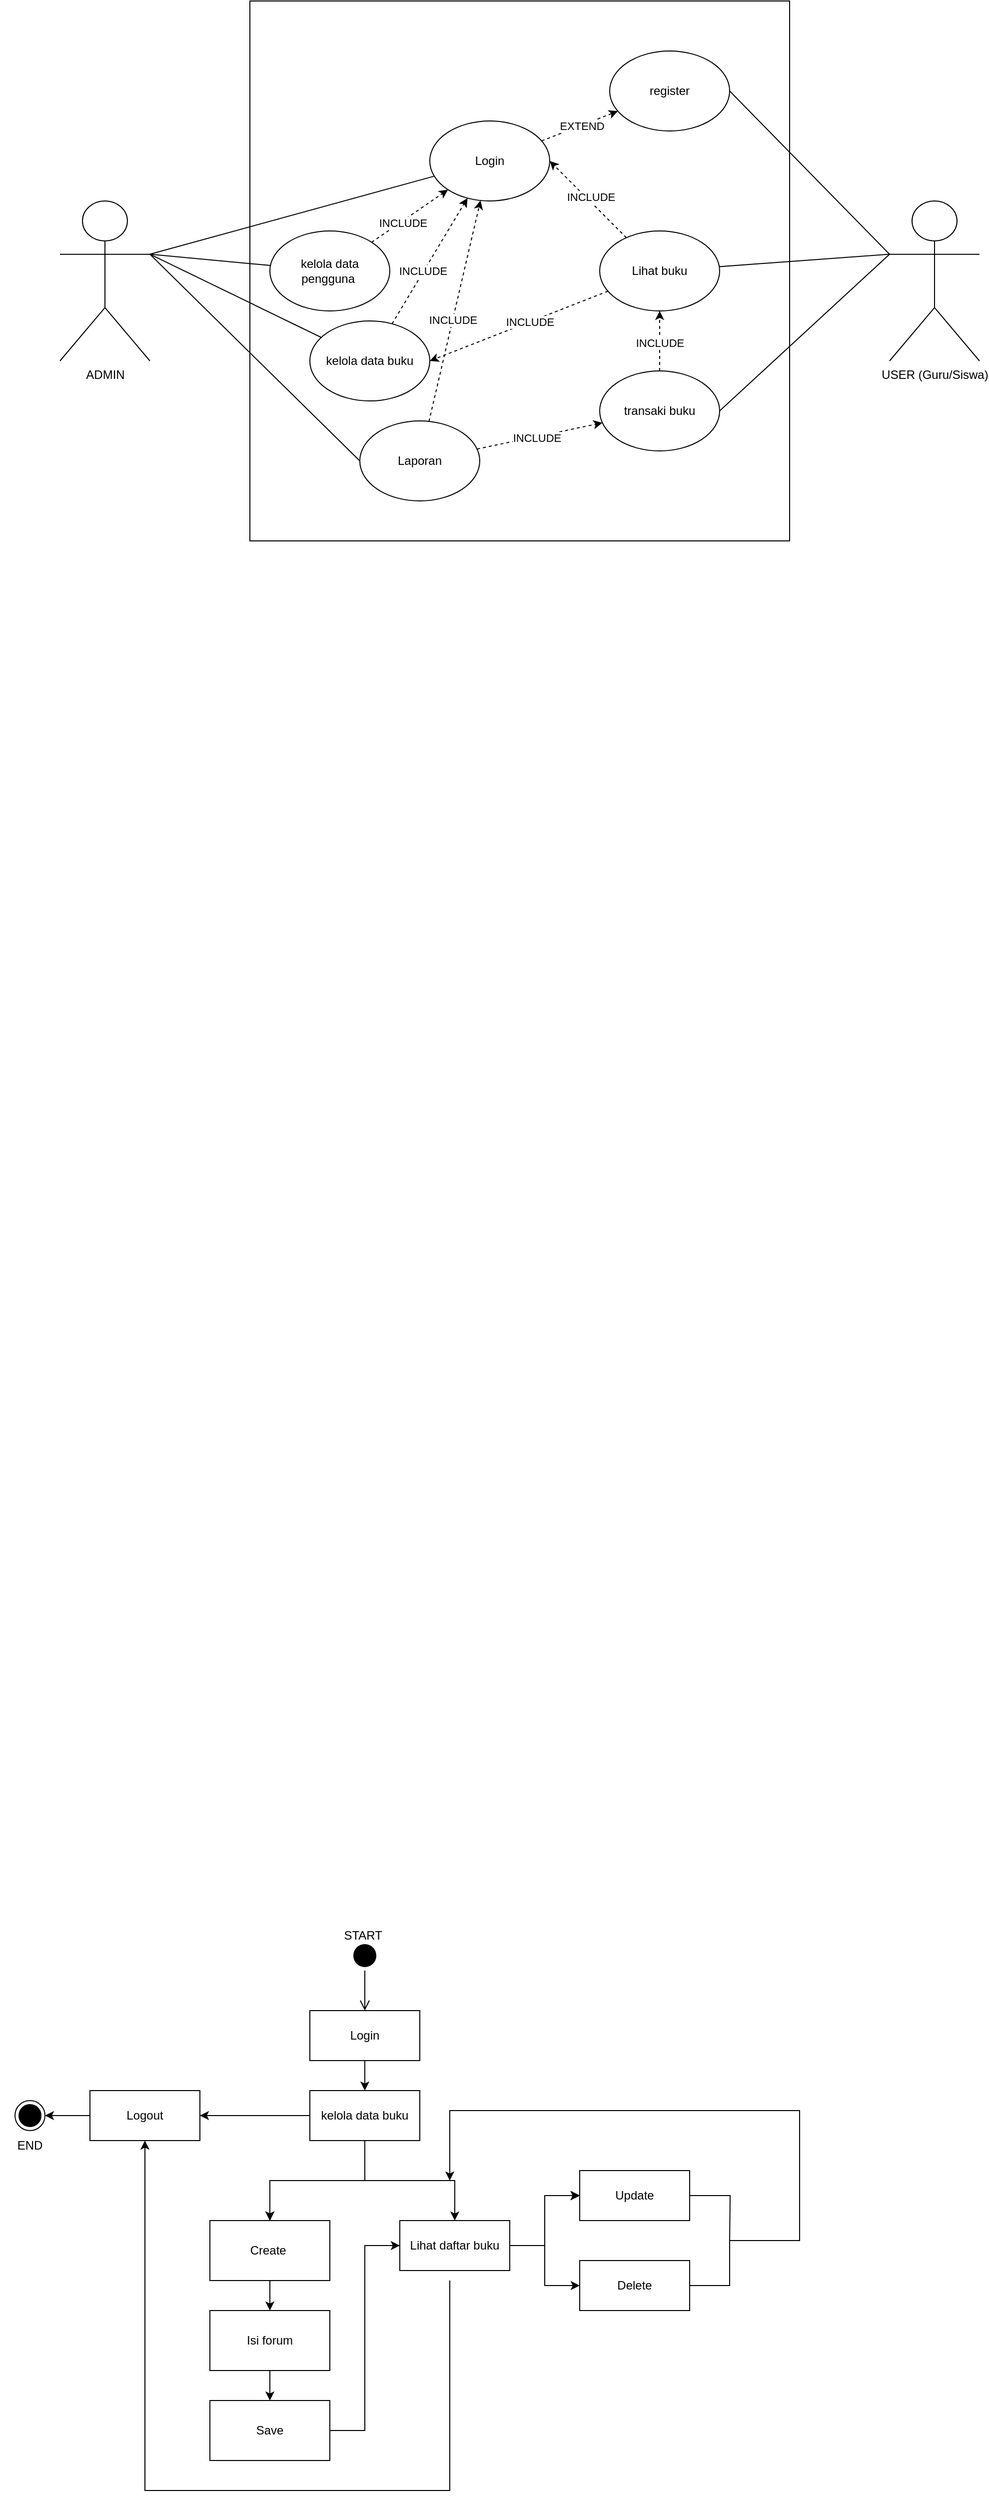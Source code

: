 <mxfile version="22.1.9" type="github">
  <diagram name="Page-1" id="FBOvdjXeOC8ymvFgn-oJ">
    <mxGraphModel dx="2150" dy="1817" grid="1" gridSize="10" guides="1" tooltips="1" connect="1" arrows="1" fold="1" page="1" pageScale="1" pageWidth="850" pageHeight="1100" math="0" shadow="0">
      <root>
        <mxCell id="0" />
        <mxCell id="1" parent="0" />
        <mxCell id="1AeqHyoSisKRmTngoQG4-1" value="" style="whiteSpace=wrap;html=1;aspect=fixed;" parent="1" vertex="1">
          <mxGeometry x="150" y="-200" width="540" height="540" as="geometry" />
        </mxCell>
        <mxCell id="1AeqHyoSisKRmTngoQG4-13" style="rounded=0;orthogonalLoop=1;jettySize=auto;html=1;entryX=1;entryY=0.5;entryDx=0;entryDy=0;endArrow=none;endFill=0;exitX=0;exitY=0.333;exitDx=0;exitDy=0;exitPerimeter=0;" parent="1" source="1AeqHyoSisKRmTngoQG4-3" target="1AeqHyoSisKRmTngoQG4-7" edge="1">
          <mxGeometry relative="1" as="geometry" />
        </mxCell>
        <mxCell id="1AeqHyoSisKRmTngoQG4-14" style="rounded=0;orthogonalLoop=1;jettySize=auto;html=1;endArrow=none;endFill=0;exitX=0;exitY=0.333;exitDx=0;exitDy=0;exitPerimeter=0;" parent="1" source="1AeqHyoSisKRmTngoQG4-3" target="1AeqHyoSisKRmTngoQG4-9" edge="1">
          <mxGeometry relative="1" as="geometry" />
        </mxCell>
        <mxCell id="1AeqHyoSisKRmTngoQG4-15" style="rounded=0;orthogonalLoop=1;jettySize=auto;html=1;entryX=1;entryY=0.5;entryDx=0;entryDy=0;endArrow=none;endFill=0;exitX=0;exitY=0.333;exitDx=0;exitDy=0;exitPerimeter=0;" parent="1" source="1AeqHyoSisKRmTngoQG4-3" target="1AeqHyoSisKRmTngoQG4-12" edge="1">
          <mxGeometry relative="1" as="geometry" />
        </mxCell>
        <mxCell id="1AeqHyoSisKRmTngoQG4-3" value="USER (Guru/Siswa)" style="shape=umlActor;verticalLabelPosition=bottom;verticalAlign=top;html=1;outlineConnect=0;" parent="1" vertex="1">
          <mxGeometry x="790" width="90" height="160" as="geometry" />
        </mxCell>
        <mxCell id="39vOTnn-PA747Jpne2_q-6" style="rounded=0;orthogonalLoop=1;jettySize=auto;html=1;endArrow=none;endFill=0;exitX=1;exitY=0.333;exitDx=0;exitDy=0;exitPerimeter=0;" parent="1" source="1AeqHyoSisKRmTngoQG4-5" target="1AeqHyoSisKRmTngoQG4-6" edge="1">
          <mxGeometry relative="1" as="geometry">
            <mxPoint x="50" y="66" as="sourcePoint" />
          </mxGeometry>
        </mxCell>
        <mxCell id="39vOTnn-PA747Jpne2_q-7" style="rounded=0;orthogonalLoop=1;jettySize=auto;html=1;endArrow=none;endFill=0;exitX=1;exitY=0.333;exitDx=0;exitDy=0;exitPerimeter=0;" parent="1" source="1AeqHyoSisKRmTngoQG4-5" target="1AeqHyoSisKRmTngoQG4-10" edge="1">
          <mxGeometry relative="1" as="geometry">
            <mxPoint x="50" y="70" as="sourcePoint" />
          </mxGeometry>
        </mxCell>
        <mxCell id="39vOTnn-PA747Jpne2_q-8" style="rounded=0;orthogonalLoop=1;jettySize=auto;html=1;endArrow=none;endFill=0;exitX=1;exitY=0.333;exitDx=0;exitDy=0;exitPerimeter=0;" parent="1" source="1AeqHyoSisKRmTngoQG4-5" target="1AeqHyoSisKRmTngoQG4-8" edge="1">
          <mxGeometry relative="1" as="geometry" />
        </mxCell>
        <mxCell id="39vOTnn-PA747Jpne2_q-9" style="rounded=0;orthogonalLoop=1;jettySize=auto;html=1;entryX=0;entryY=0.5;entryDx=0;entryDy=0;endArrow=none;endFill=0;exitX=1;exitY=0.333;exitDx=0;exitDy=0;exitPerimeter=0;" parent="1" source="1AeqHyoSisKRmTngoQG4-5" target="1AeqHyoSisKRmTngoQG4-11" edge="1">
          <mxGeometry relative="1" as="geometry" />
        </mxCell>
        <mxCell id="1AeqHyoSisKRmTngoQG4-5" value="ADMIN" style="shape=umlActor;verticalLabelPosition=bottom;verticalAlign=top;html=1;outlineConnect=0;" parent="1" vertex="1">
          <mxGeometry x="-40" width="90" height="160" as="geometry" />
        </mxCell>
        <mxCell id="39vOTnn-PA747Jpne2_q-10" style="rounded=0;orthogonalLoop=1;jettySize=auto;html=1;dashed=1;" parent="1" source="1AeqHyoSisKRmTngoQG4-6" target="1AeqHyoSisKRmTngoQG4-7" edge="1">
          <mxGeometry relative="1" as="geometry" />
        </mxCell>
        <mxCell id="39vOTnn-PA747Jpne2_q-12" value="EXTEND" style="edgeLabel;html=1;align=center;verticalAlign=middle;resizable=0;points=[];" parent="39vOTnn-PA747Jpne2_q-10" vertex="1" connectable="0">
          <mxGeometry x="0.039" relative="1" as="geometry">
            <mxPoint as="offset" />
          </mxGeometry>
        </mxCell>
        <mxCell id="1AeqHyoSisKRmTngoQG4-6" value="Login" style="ellipse;whiteSpace=wrap;html=1;" parent="1" vertex="1">
          <mxGeometry x="330" y="-80" width="120" height="80" as="geometry" />
        </mxCell>
        <mxCell id="1AeqHyoSisKRmTngoQG4-7" value="register" style="ellipse;whiteSpace=wrap;html=1;" parent="1" vertex="1">
          <mxGeometry x="510" y="-150" width="120" height="80" as="geometry" />
        </mxCell>
        <mxCell id="39vOTnn-PA747Jpne2_q-3" style="rounded=0;orthogonalLoop=1;jettySize=auto;html=1;dashed=1;" parent="1" source="1AeqHyoSisKRmTngoQG4-8" target="1AeqHyoSisKRmTngoQG4-6" edge="1">
          <mxGeometry relative="1" as="geometry" />
        </mxCell>
        <mxCell id="39vOTnn-PA747Jpne2_q-17" value="INCLUDE" style="edgeLabel;html=1;align=center;verticalAlign=middle;resizable=0;points=[];" parent="39vOTnn-PA747Jpne2_q-3" vertex="1" connectable="0">
          <mxGeometry x="-0.169" y="1" relative="1" as="geometry">
            <mxPoint as="offset" />
          </mxGeometry>
        </mxCell>
        <mxCell id="1AeqHyoSisKRmTngoQG4-8" value="kelola data buku" style="ellipse;whiteSpace=wrap;html=1;" parent="1" vertex="1">
          <mxGeometry x="210" y="120" width="120" height="80" as="geometry" />
        </mxCell>
        <mxCell id="39vOTnn-PA747Jpne2_q-11" style="rounded=0;orthogonalLoop=1;jettySize=auto;html=1;entryX=1;entryY=0.5;entryDx=0;entryDy=0;dashed=1;" parent="1" source="1AeqHyoSisKRmTngoQG4-9" target="1AeqHyoSisKRmTngoQG4-6" edge="1">
          <mxGeometry relative="1" as="geometry" />
        </mxCell>
        <mxCell id="39vOTnn-PA747Jpne2_q-15" value="INCLUDE" style="edgeLabel;html=1;align=center;verticalAlign=middle;resizable=0;points=[];" parent="39vOTnn-PA747Jpne2_q-11" vertex="1" connectable="0">
          <mxGeometry x="0.001" y="-4" relative="1" as="geometry">
            <mxPoint as="offset" />
          </mxGeometry>
        </mxCell>
        <mxCell id="39vOTnn-PA747Jpne2_q-46" style="rounded=0;orthogonalLoop=1;jettySize=auto;html=1;entryX=1;entryY=0.5;entryDx=0;entryDy=0;dashed=1;" parent="1" source="1AeqHyoSisKRmTngoQG4-9" target="1AeqHyoSisKRmTngoQG4-8" edge="1">
          <mxGeometry relative="1" as="geometry" />
        </mxCell>
        <mxCell id="39vOTnn-PA747Jpne2_q-47" value="INCLUDE" style="edgeLabel;html=1;align=center;verticalAlign=middle;resizable=0;points=[];" parent="39vOTnn-PA747Jpne2_q-46" vertex="1" connectable="0">
          <mxGeometry x="-0.127" relative="1" as="geometry">
            <mxPoint x="-1" as="offset" />
          </mxGeometry>
        </mxCell>
        <mxCell id="1AeqHyoSisKRmTngoQG4-9" value="Lihat buku" style="ellipse;whiteSpace=wrap;html=1;" parent="1" vertex="1">
          <mxGeometry x="500" y="30" width="120" height="80" as="geometry" />
        </mxCell>
        <mxCell id="39vOTnn-PA747Jpne2_q-2" style="rounded=0;orthogonalLoop=1;jettySize=auto;html=1;dashed=1;" parent="1" source="1AeqHyoSisKRmTngoQG4-10" target="1AeqHyoSisKRmTngoQG4-6" edge="1">
          <mxGeometry relative="1" as="geometry" />
        </mxCell>
        <mxCell id="39vOTnn-PA747Jpne2_q-16" value="INCLUDE" style="edgeLabel;html=1;align=center;verticalAlign=middle;resizable=0;points=[];" parent="39vOTnn-PA747Jpne2_q-2" vertex="1" connectable="0">
          <mxGeometry x="-0.209" y="-1" relative="1" as="geometry">
            <mxPoint as="offset" />
          </mxGeometry>
        </mxCell>
        <mxCell id="1AeqHyoSisKRmTngoQG4-10" value="kelola data pengguna&amp;nbsp;" style="ellipse;whiteSpace=wrap;html=1;" parent="1" vertex="1">
          <mxGeometry x="170" y="30" width="120" height="80" as="geometry" />
        </mxCell>
        <mxCell id="39vOTnn-PA747Jpne2_q-1" style="rounded=0;orthogonalLoop=1;jettySize=auto;html=1;dashed=1;" parent="1" source="1AeqHyoSisKRmTngoQG4-11" target="1AeqHyoSisKRmTngoQG4-12" edge="1">
          <mxGeometry relative="1" as="geometry" />
        </mxCell>
        <mxCell id="39vOTnn-PA747Jpne2_q-14" value="INCLUDE" style="edgeLabel;html=1;align=center;verticalAlign=middle;resizable=0;points=[];" parent="39vOTnn-PA747Jpne2_q-1" vertex="1" connectable="0">
          <mxGeometry x="-0.059" y="-1" relative="1" as="geometry">
            <mxPoint as="offset" />
          </mxGeometry>
        </mxCell>
        <mxCell id="39vOTnn-PA747Jpne2_q-4" style="rounded=0;orthogonalLoop=1;jettySize=auto;html=1;dashed=1;" parent="1" source="1AeqHyoSisKRmTngoQG4-11" target="1AeqHyoSisKRmTngoQG4-6" edge="1">
          <mxGeometry relative="1" as="geometry" />
        </mxCell>
        <mxCell id="39vOTnn-PA747Jpne2_q-18" value="INCLUDE" style="edgeLabel;html=1;align=center;verticalAlign=middle;resizable=0;points=[];" parent="39vOTnn-PA747Jpne2_q-4" vertex="1" connectable="0">
          <mxGeometry x="-0.079" relative="1" as="geometry">
            <mxPoint as="offset" />
          </mxGeometry>
        </mxCell>
        <mxCell id="1AeqHyoSisKRmTngoQG4-11" value="Laporan" style="ellipse;whiteSpace=wrap;html=1;" parent="1" vertex="1">
          <mxGeometry x="260" y="220" width="120" height="80" as="geometry" />
        </mxCell>
        <mxCell id="39vOTnn-PA747Jpne2_q-5" style="edgeStyle=orthogonalEdgeStyle;rounded=0;orthogonalLoop=1;jettySize=auto;html=1;dashed=1;" parent="1" source="1AeqHyoSisKRmTngoQG4-12" target="1AeqHyoSisKRmTngoQG4-9" edge="1">
          <mxGeometry relative="1" as="geometry" />
        </mxCell>
        <mxCell id="39vOTnn-PA747Jpne2_q-13" value="INCLUDE" style="edgeLabel;html=1;align=center;verticalAlign=middle;resizable=0;points=[];" parent="39vOTnn-PA747Jpne2_q-5" vertex="1" connectable="0">
          <mxGeometry x="-0.066" relative="1" as="geometry">
            <mxPoint as="offset" />
          </mxGeometry>
        </mxCell>
        <mxCell id="1AeqHyoSisKRmTngoQG4-12" value="transaki buku" style="ellipse;whiteSpace=wrap;html=1;" parent="1" vertex="1">
          <mxGeometry x="500" y="170" width="120" height="80" as="geometry" />
        </mxCell>
        <mxCell id="0IWNfZdjbh9IQrucWqWw-1" value="" style="ellipse;html=1;shape=startState;fillColor=#000000;strokeColor=#000000;" vertex="1" parent="1">
          <mxGeometry x="250" y="1740" width="30" height="30" as="geometry" />
        </mxCell>
        <mxCell id="0IWNfZdjbh9IQrucWqWw-2" value="" style="edgeStyle=orthogonalEdgeStyle;html=1;verticalAlign=bottom;endArrow=open;endSize=8;strokeColor=#000000;rounded=0;entryX=0.5;entryY=0;entryDx=0;entryDy=0;" edge="1" source="0IWNfZdjbh9IQrucWqWw-1" parent="1" target="0IWNfZdjbh9IQrucWqWw-3">
          <mxGeometry relative="1" as="geometry">
            <mxPoint x="265" y="1830" as="targetPoint" />
          </mxGeometry>
        </mxCell>
        <mxCell id="0IWNfZdjbh9IQrucWqWw-5" value="" style="edgeStyle=orthogonalEdgeStyle;rounded=0;orthogonalLoop=1;jettySize=auto;html=1;" edge="1" parent="1" source="0IWNfZdjbh9IQrucWqWw-3" target="0IWNfZdjbh9IQrucWqWw-4">
          <mxGeometry relative="1" as="geometry" />
        </mxCell>
        <mxCell id="0IWNfZdjbh9IQrucWqWw-3" value="Login" style="html=1;whiteSpace=wrap;" vertex="1" parent="1">
          <mxGeometry x="210" y="1810" width="110" height="50" as="geometry" />
        </mxCell>
        <mxCell id="0IWNfZdjbh9IQrucWqWw-7" value="" style="edgeStyle=orthogonalEdgeStyle;rounded=0;orthogonalLoop=1;jettySize=auto;html=1;" edge="1" parent="1" source="0IWNfZdjbh9IQrucWqWw-4" target="0IWNfZdjbh9IQrucWqWw-6">
          <mxGeometry relative="1" as="geometry" />
        </mxCell>
        <mxCell id="0IWNfZdjbh9IQrucWqWw-13" value="" style="edgeStyle=orthogonalEdgeStyle;rounded=0;orthogonalLoop=1;jettySize=auto;html=1;" edge="1" parent="1" source="0IWNfZdjbh9IQrucWqWw-4" target="0IWNfZdjbh9IQrucWqWw-6">
          <mxGeometry relative="1" as="geometry" />
        </mxCell>
        <mxCell id="0IWNfZdjbh9IQrucWqWw-14" value="" style="edgeStyle=orthogonalEdgeStyle;rounded=0;orthogonalLoop=1;jettySize=auto;html=1;" edge="1" parent="1" source="0IWNfZdjbh9IQrucWqWw-4" target="0IWNfZdjbh9IQrucWqWw-6">
          <mxGeometry relative="1" as="geometry" />
        </mxCell>
        <mxCell id="0IWNfZdjbh9IQrucWqWw-18" value="" style="edgeStyle=orthogonalEdgeStyle;rounded=0;orthogonalLoop=1;jettySize=auto;html=1;" edge="1" parent="1" source="0IWNfZdjbh9IQrucWqWw-4" target="0IWNfZdjbh9IQrucWqWw-17">
          <mxGeometry relative="1" as="geometry" />
        </mxCell>
        <mxCell id="0IWNfZdjbh9IQrucWqWw-34" style="edgeStyle=orthogonalEdgeStyle;rounded=0;orthogonalLoop=1;jettySize=auto;html=1;" edge="1" parent="1" source="0IWNfZdjbh9IQrucWqWw-4" target="0IWNfZdjbh9IQrucWqWw-33">
          <mxGeometry relative="1" as="geometry" />
        </mxCell>
        <mxCell id="0IWNfZdjbh9IQrucWqWw-4" value="kelola data buku" style="html=1;whiteSpace=wrap;" vertex="1" parent="1">
          <mxGeometry x="210" y="1890" width="110" height="50" as="geometry" />
        </mxCell>
        <mxCell id="0IWNfZdjbh9IQrucWqWw-9" value="" style="edgeStyle=orthogonalEdgeStyle;rounded=0;orthogonalLoop=1;jettySize=auto;html=1;" edge="1" parent="1" source="0IWNfZdjbh9IQrucWqWw-6" target="0IWNfZdjbh9IQrucWqWw-8">
          <mxGeometry relative="1" as="geometry" />
        </mxCell>
        <mxCell id="0IWNfZdjbh9IQrucWqWw-6" value="Create&amp;nbsp;" style="whiteSpace=wrap;html=1;" vertex="1" parent="1">
          <mxGeometry x="110" y="2020" width="120" height="60" as="geometry" />
        </mxCell>
        <mxCell id="0IWNfZdjbh9IQrucWqWw-11" value="" style="edgeStyle=orthogonalEdgeStyle;rounded=0;orthogonalLoop=1;jettySize=auto;html=1;" edge="1" parent="1" source="0IWNfZdjbh9IQrucWqWw-8" target="0IWNfZdjbh9IQrucWqWw-10">
          <mxGeometry relative="1" as="geometry" />
        </mxCell>
        <mxCell id="0IWNfZdjbh9IQrucWqWw-8" value="Isi forum" style="whiteSpace=wrap;html=1;" vertex="1" parent="1">
          <mxGeometry x="110" y="2110" width="120" height="60" as="geometry" />
        </mxCell>
        <mxCell id="0IWNfZdjbh9IQrucWqWw-19" style="edgeStyle=orthogonalEdgeStyle;rounded=0;orthogonalLoop=1;jettySize=auto;html=1;entryX=0;entryY=0.5;entryDx=0;entryDy=0;" edge="1" parent="1" source="0IWNfZdjbh9IQrucWqWw-10" target="0IWNfZdjbh9IQrucWqWw-17">
          <mxGeometry relative="1" as="geometry" />
        </mxCell>
        <mxCell id="0IWNfZdjbh9IQrucWqWw-10" value="Save" style="whiteSpace=wrap;html=1;" vertex="1" parent="1">
          <mxGeometry x="110" y="2200" width="120" height="60" as="geometry" />
        </mxCell>
        <mxCell id="0IWNfZdjbh9IQrucWqWw-21" value="" style="edgeStyle=orthogonalEdgeStyle;rounded=0;orthogonalLoop=1;jettySize=auto;html=1;" edge="1" parent="1" source="0IWNfZdjbh9IQrucWqWw-17" target="0IWNfZdjbh9IQrucWqWw-20">
          <mxGeometry relative="1" as="geometry" />
        </mxCell>
        <mxCell id="0IWNfZdjbh9IQrucWqWw-22" value="" style="edgeStyle=orthogonalEdgeStyle;rounded=0;orthogonalLoop=1;jettySize=auto;html=1;" edge="1" parent="1" source="0IWNfZdjbh9IQrucWqWw-17" target="0IWNfZdjbh9IQrucWqWw-20">
          <mxGeometry relative="1" as="geometry" />
        </mxCell>
        <mxCell id="0IWNfZdjbh9IQrucWqWw-23" value="" style="edgeStyle=orthogonalEdgeStyle;rounded=0;orthogonalLoop=1;jettySize=auto;html=1;" edge="1" parent="1" source="0IWNfZdjbh9IQrucWqWw-17" target="0IWNfZdjbh9IQrucWqWw-20">
          <mxGeometry relative="1" as="geometry" />
        </mxCell>
        <mxCell id="0IWNfZdjbh9IQrucWqWw-24" value="" style="edgeStyle=orthogonalEdgeStyle;rounded=0;orthogonalLoop=1;jettySize=auto;html=1;" edge="1" parent="1" source="0IWNfZdjbh9IQrucWqWw-17" target="0IWNfZdjbh9IQrucWqWw-20">
          <mxGeometry relative="1" as="geometry" />
        </mxCell>
        <mxCell id="0IWNfZdjbh9IQrucWqWw-26" value="" style="edgeStyle=orthogonalEdgeStyle;rounded=0;orthogonalLoop=1;jettySize=auto;html=1;" edge="1" parent="1" source="0IWNfZdjbh9IQrucWqWw-17" target="0IWNfZdjbh9IQrucWqWw-25">
          <mxGeometry relative="1" as="geometry" />
        </mxCell>
        <mxCell id="0IWNfZdjbh9IQrucWqWw-35" style="edgeStyle=orthogonalEdgeStyle;rounded=0;orthogonalLoop=1;jettySize=auto;html=1;entryX=0.5;entryY=1;entryDx=0;entryDy=0;" edge="1" parent="1" target="0IWNfZdjbh9IQrucWqWw-33">
          <mxGeometry relative="1" as="geometry">
            <mxPoint x="350" y="2080" as="sourcePoint" />
            <mxPoint x="40" y="1950" as="targetPoint" />
            <Array as="points">
              <mxPoint x="350" y="2290" />
              <mxPoint x="45" y="2290" />
            </Array>
          </mxGeometry>
        </mxCell>
        <mxCell id="0IWNfZdjbh9IQrucWqWw-17" value="Lihat daftar buku" style="html=1;whiteSpace=wrap;" vertex="1" parent="1">
          <mxGeometry x="300" y="2020" width="110" height="50" as="geometry" />
        </mxCell>
        <mxCell id="0IWNfZdjbh9IQrucWqWw-20" value="Update" style="html=1;whiteSpace=wrap;" vertex="1" parent="1">
          <mxGeometry x="480" y="1970" width="110" height="50" as="geometry" />
        </mxCell>
        <mxCell id="0IWNfZdjbh9IQrucWqWw-25" value="Delete" style="html=1;whiteSpace=wrap;" vertex="1" parent="1">
          <mxGeometry x="480" y="2060" width="110" height="50" as="geometry" />
        </mxCell>
        <mxCell id="0IWNfZdjbh9IQrucWqWw-44" style="edgeStyle=orthogonalEdgeStyle;rounded=0;orthogonalLoop=1;jettySize=auto;html=1;entryX=1;entryY=0.5;entryDx=0;entryDy=0;" edge="1" parent="1" source="0IWNfZdjbh9IQrucWqWw-33" target="0IWNfZdjbh9IQrucWqWw-43">
          <mxGeometry relative="1" as="geometry" />
        </mxCell>
        <mxCell id="0IWNfZdjbh9IQrucWqWw-33" value="Logout" style="html=1;whiteSpace=wrap;" vertex="1" parent="1">
          <mxGeometry x="-10" y="1890" width="110" height="50" as="geometry" />
        </mxCell>
        <mxCell id="0IWNfZdjbh9IQrucWqWw-43" value="" style="ellipse;html=1;shape=endState;fillColor=#000000;strokeColor=#000000;" vertex="1" parent="1">
          <mxGeometry x="-85" y="1900" width="30" height="30" as="geometry" />
        </mxCell>
        <mxCell id="0IWNfZdjbh9IQrucWqWw-47" value="END" style="text;html=1;strokeColor=none;fillColor=none;align=center;verticalAlign=middle;whiteSpace=wrap;rounded=0;" vertex="1" parent="1">
          <mxGeometry x="-100" y="1930" width="60" height="30" as="geometry" />
        </mxCell>
        <mxCell id="0IWNfZdjbh9IQrucWqWw-48" value="START&amp;nbsp;" style="text;html=1;strokeColor=none;fillColor=none;align=center;verticalAlign=middle;whiteSpace=wrap;rounded=0;" vertex="1" parent="1">
          <mxGeometry x="235" y="1720" width="60" height="30" as="geometry" />
        </mxCell>
        <mxCell id="0IWNfZdjbh9IQrucWqWw-51" value="" style="group" vertex="1" connectable="0" parent="1">
          <mxGeometry x="350" y="1910" width="350" height="175" as="geometry" />
        </mxCell>
        <mxCell id="0IWNfZdjbh9IQrucWqWw-29" style="edgeStyle=orthogonalEdgeStyle;rounded=0;orthogonalLoop=1;jettySize=auto;html=1;endArrow=none;endFill=0;" edge="1" parent="0IWNfZdjbh9IQrucWqWw-51" source="0IWNfZdjbh9IQrucWqWw-20">
          <mxGeometry relative="1" as="geometry">
            <mxPoint x="280" y="130" as="targetPoint" />
          </mxGeometry>
        </mxCell>
        <mxCell id="0IWNfZdjbh9IQrucWqWw-28" style="edgeStyle=orthogonalEdgeStyle;rounded=0;orthogonalLoop=1;jettySize=auto;html=1;exitX=1;exitY=0.5;exitDx=0;exitDy=0;" edge="1" parent="0IWNfZdjbh9IQrucWqWw-51" source="0IWNfZdjbh9IQrucWqWw-25">
          <mxGeometry relative="1" as="geometry">
            <mxPoint y="70" as="targetPoint" />
            <mxPoint x="250" y="175" as="sourcePoint" />
            <Array as="points">
              <mxPoint x="280" y="175" />
              <mxPoint x="280" y="130" />
              <mxPoint x="350" y="130" />
              <mxPoint x="350" />
              <mxPoint />
            </Array>
          </mxGeometry>
        </mxCell>
      </root>
    </mxGraphModel>
  </diagram>
</mxfile>
